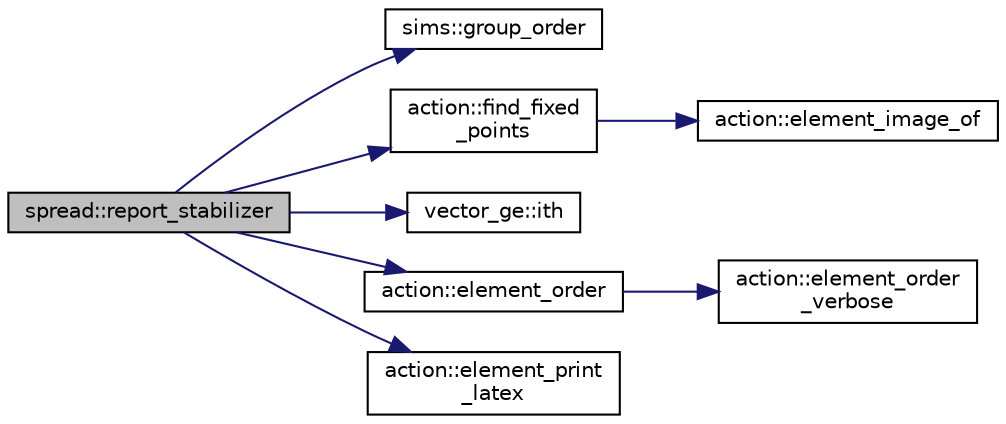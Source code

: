 digraph "spread::report_stabilizer"
{
  edge [fontname="Helvetica",fontsize="10",labelfontname="Helvetica",labelfontsize="10"];
  node [fontname="Helvetica",fontsize="10",shape=record];
  rankdir="LR";
  Node3405 [label="spread::report_stabilizer",height=0.2,width=0.4,color="black", fillcolor="grey75", style="filled", fontcolor="black"];
  Node3405 -> Node3406 [color="midnightblue",fontsize="10",style="solid",fontname="Helvetica"];
  Node3406 [label="sims::group_order",height=0.2,width=0.4,color="black", fillcolor="white", style="filled",URL="$d9/df3/classsims.html#aa442445175656570fa35febbe790efad"];
  Node3405 -> Node3407 [color="midnightblue",fontsize="10",style="solid",fontname="Helvetica"];
  Node3407 [label="action::find_fixed\l_points",height=0.2,width=0.4,color="black", fillcolor="white", style="filled",URL="$d2/d86/classaction.html#a45180e8a7fa109a1456a47e04c5ba4e9"];
  Node3407 -> Node3408 [color="midnightblue",fontsize="10",style="solid",fontname="Helvetica"];
  Node3408 [label="action::element_image_of",height=0.2,width=0.4,color="black", fillcolor="white", style="filled",URL="$d2/d86/classaction.html#ae09559d4537a048fc860f8a74a31393d"];
  Node3405 -> Node3409 [color="midnightblue",fontsize="10",style="solid",fontname="Helvetica"];
  Node3409 [label="vector_ge::ith",height=0.2,width=0.4,color="black", fillcolor="white", style="filled",URL="$d4/d6e/classvector__ge.html#a1ff002e8b746a9beb119d57dcd4a15ff"];
  Node3405 -> Node3410 [color="midnightblue",fontsize="10",style="solid",fontname="Helvetica"];
  Node3410 [label="action::element_order",height=0.2,width=0.4,color="black", fillcolor="white", style="filled",URL="$d2/d86/classaction.html#a50046bf5383ee5febe5a882677626d34"];
  Node3410 -> Node3411 [color="midnightblue",fontsize="10",style="solid",fontname="Helvetica"];
  Node3411 [label="action::element_order\l_verbose",height=0.2,width=0.4,color="black", fillcolor="white", style="filled",URL="$d2/d86/classaction.html#add2dfd7b5222e51853d8f8dfd53eb95d"];
  Node3405 -> Node3412 [color="midnightblue",fontsize="10",style="solid",fontname="Helvetica"];
  Node3412 [label="action::element_print\l_latex",height=0.2,width=0.4,color="black", fillcolor="white", style="filled",URL="$d2/d86/classaction.html#a45872d8a9043eb99b8bfa4955b89f70a"];
}
